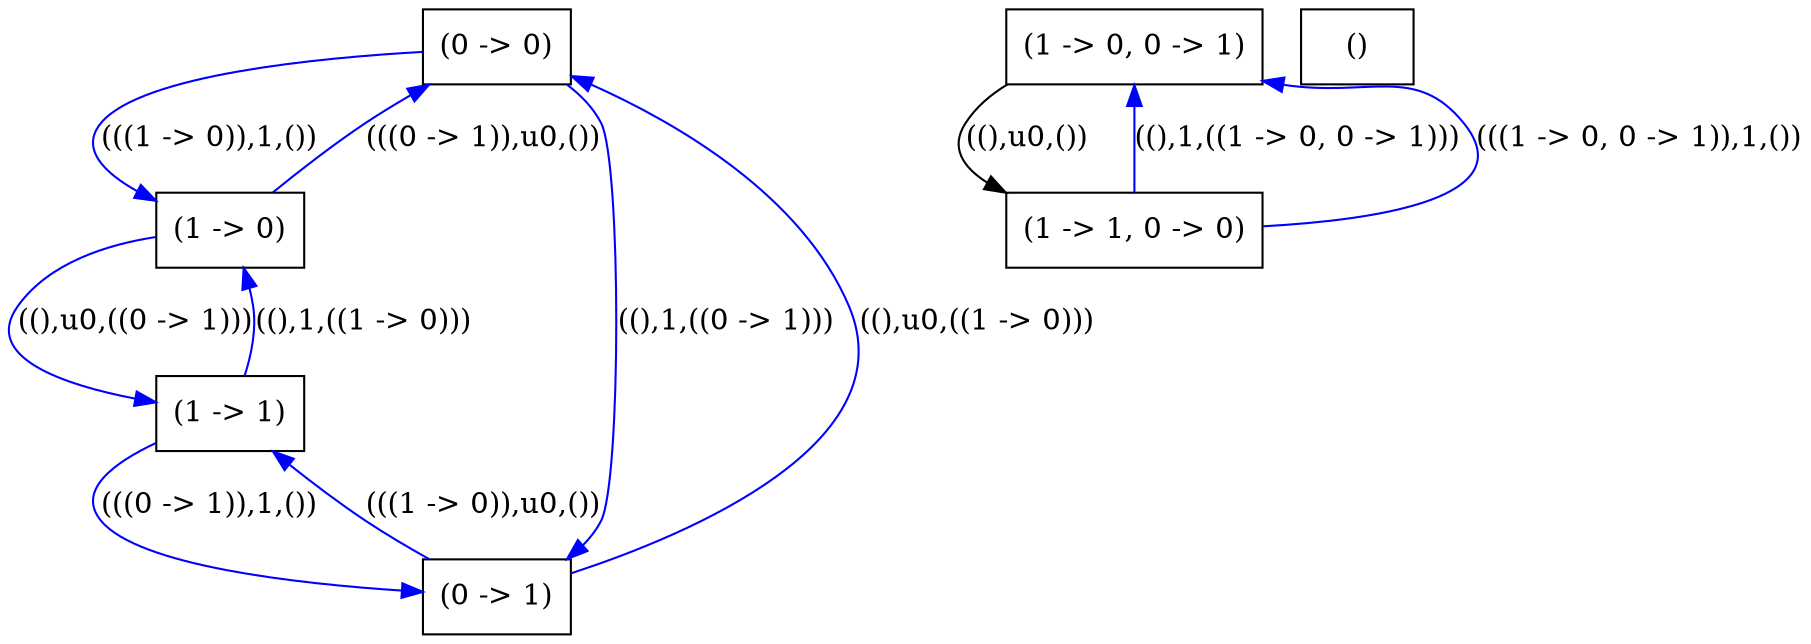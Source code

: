 digraph Module {
	node [shape = record]
	"(0 -> 0)" -> "(1 -> 0)" [label = "(((1 -> 0)),1,())", color = blue]
	"(1 -> 1)" -> "(0 -> 1)" [label = "(((0 -> 1)),1,())", color = blue]
	"(1 -> 0)" -> "(1 -> 1)" [label = "((),u0,((0 -> 1)))", color = blue]
	"(1 -> 0, 0 -> 1)" -> "(1 -> 1, 0 -> 0)" [label = "((),u0,())", color = black]
	"(1 -> 1)" -> "(1 -> 0)" [label = "((),1,((1 -> 0)))", color = blue]
	"(1 -> 1, 0 -> 0)" -> "(1 -> 0, 0 -> 1)" [label = "((),1,((1 -> 0, 0 -> 1)))", color = blue]
	"()"
	"(1 -> 1, 0 -> 0)" -> "(1 -> 0, 0 -> 1)" [label = "(((1 -> 0, 0 -> 1)),1,())", color = blue]
	"(0 -> 1)" -> "(0 -> 0)" [label = "((),u0,((1 -> 0)))", color = blue]
	"(0 -> 1)" -> "(1 -> 1)" [label = "(((1 -> 0)),u0,())", color = blue]
	"(0 -> 0)" -> "(0 -> 1)" [label = "((),1,((0 -> 1)))", color = blue]
	"(1 -> 0)" -> "(0 -> 0)" [label = "(((0 -> 1)),u0,())", color = blue]
}